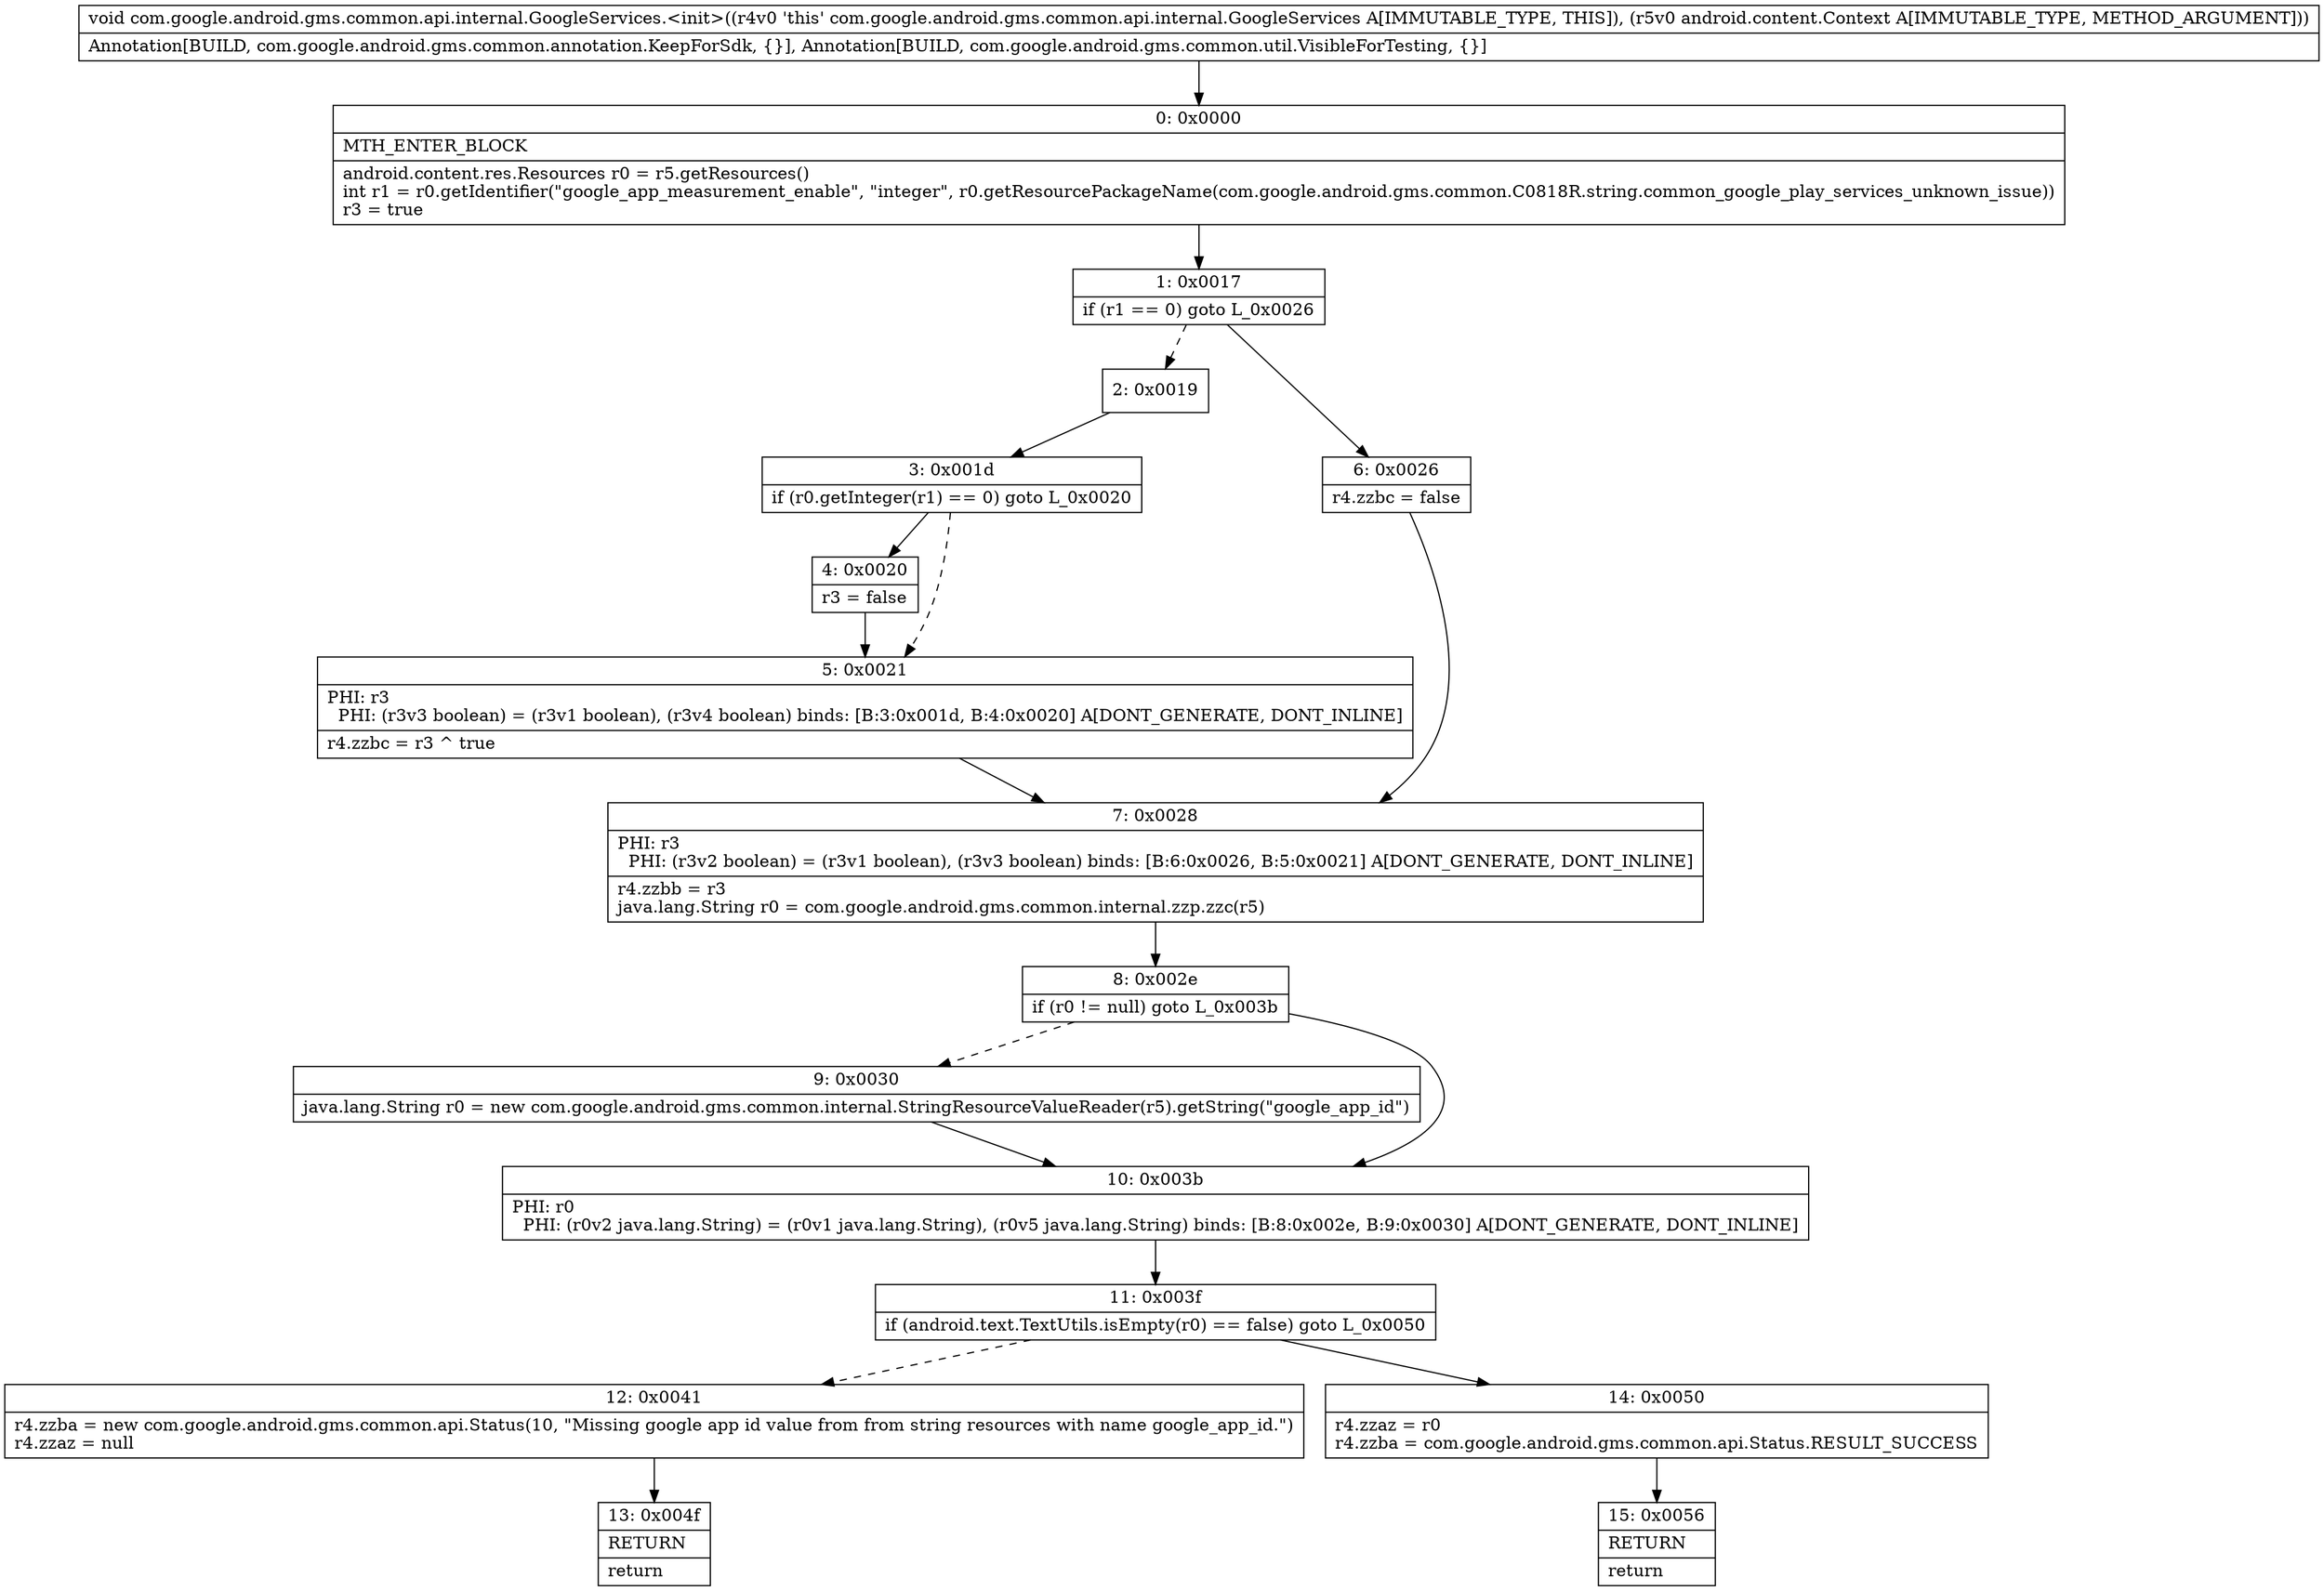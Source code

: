 digraph "CFG forcom.google.android.gms.common.api.internal.GoogleServices.\<init\>(Landroid\/content\/Context;)V" {
Node_0 [shape=record,label="{0\:\ 0x0000|MTH_ENTER_BLOCK\l|android.content.res.Resources r0 = r5.getResources()\lint r1 = r0.getIdentifier(\"google_app_measurement_enable\", \"integer\", r0.getResourcePackageName(com.google.android.gms.common.C0818R.string.common_google_play_services_unknown_issue))\lr3 = true\l}"];
Node_1 [shape=record,label="{1\:\ 0x0017|if (r1 == 0) goto L_0x0026\l}"];
Node_2 [shape=record,label="{2\:\ 0x0019}"];
Node_3 [shape=record,label="{3\:\ 0x001d|if (r0.getInteger(r1) == 0) goto L_0x0020\l}"];
Node_4 [shape=record,label="{4\:\ 0x0020|r3 = false\l}"];
Node_5 [shape=record,label="{5\:\ 0x0021|PHI: r3 \l  PHI: (r3v3 boolean) = (r3v1 boolean), (r3v4 boolean) binds: [B:3:0x001d, B:4:0x0020] A[DONT_GENERATE, DONT_INLINE]\l|r4.zzbc = r3 ^ true\l}"];
Node_6 [shape=record,label="{6\:\ 0x0026|r4.zzbc = false\l}"];
Node_7 [shape=record,label="{7\:\ 0x0028|PHI: r3 \l  PHI: (r3v2 boolean) = (r3v1 boolean), (r3v3 boolean) binds: [B:6:0x0026, B:5:0x0021] A[DONT_GENERATE, DONT_INLINE]\l|r4.zzbb = r3\ljava.lang.String r0 = com.google.android.gms.common.internal.zzp.zzc(r5)\l}"];
Node_8 [shape=record,label="{8\:\ 0x002e|if (r0 != null) goto L_0x003b\l}"];
Node_9 [shape=record,label="{9\:\ 0x0030|java.lang.String r0 = new com.google.android.gms.common.internal.StringResourceValueReader(r5).getString(\"google_app_id\")\l}"];
Node_10 [shape=record,label="{10\:\ 0x003b|PHI: r0 \l  PHI: (r0v2 java.lang.String) = (r0v1 java.lang.String), (r0v5 java.lang.String) binds: [B:8:0x002e, B:9:0x0030] A[DONT_GENERATE, DONT_INLINE]\l}"];
Node_11 [shape=record,label="{11\:\ 0x003f|if (android.text.TextUtils.isEmpty(r0) == false) goto L_0x0050\l}"];
Node_12 [shape=record,label="{12\:\ 0x0041|r4.zzba = new com.google.android.gms.common.api.Status(10, \"Missing google app id value from from string resources with name google_app_id.\")\lr4.zzaz = null\l}"];
Node_13 [shape=record,label="{13\:\ 0x004f|RETURN\l|return\l}"];
Node_14 [shape=record,label="{14\:\ 0x0050|r4.zzaz = r0\lr4.zzba = com.google.android.gms.common.api.Status.RESULT_SUCCESS\l}"];
Node_15 [shape=record,label="{15\:\ 0x0056|RETURN\l|return\l}"];
MethodNode[shape=record,label="{void com.google.android.gms.common.api.internal.GoogleServices.\<init\>((r4v0 'this' com.google.android.gms.common.api.internal.GoogleServices A[IMMUTABLE_TYPE, THIS]), (r5v0 android.content.Context A[IMMUTABLE_TYPE, METHOD_ARGUMENT]))  | Annotation[BUILD, com.google.android.gms.common.annotation.KeepForSdk, \{\}], Annotation[BUILD, com.google.android.gms.common.util.VisibleForTesting, \{\}]\l}"];
MethodNode -> Node_0;
Node_0 -> Node_1;
Node_1 -> Node_2[style=dashed];
Node_1 -> Node_6;
Node_2 -> Node_3;
Node_3 -> Node_4;
Node_3 -> Node_5[style=dashed];
Node_4 -> Node_5;
Node_5 -> Node_7;
Node_6 -> Node_7;
Node_7 -> Node_8;
Node_8 -> Node_9[style=dashed];
Node_8 -> Node_10;
Node_9 -> Node_10;
Node_10 -> Node_11;
Node_11 -> Node_12[style=dashed];
Node_11 -> Node_14;
Node_12 -> Node_13;
Node_14 -> Node_15;
}

